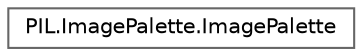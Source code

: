 digraph "Graphical Class Hierarchy"
{
 // LATEX_PDF_SIZE
  bgcolor="transparent";
  edge [fontname=Helvetica,fontsize=10,labelfontname=Helvetica,labelfontsize=10];
  node [fontname=Helvetica,fontsize=10,shape=box,height=0.2,width=0.4];
  rankdir="LR";
  Node0 [id="Node000000",label="PIL.ImagePalette.ImagePalette",height=0.2,width=0.4,color="grey40", fillcolor="white", style="filled",URL="$d4/dc6/classPIL_1_1ImagePalette_1_1ImagePalette.html",tooltip=" "];
}
